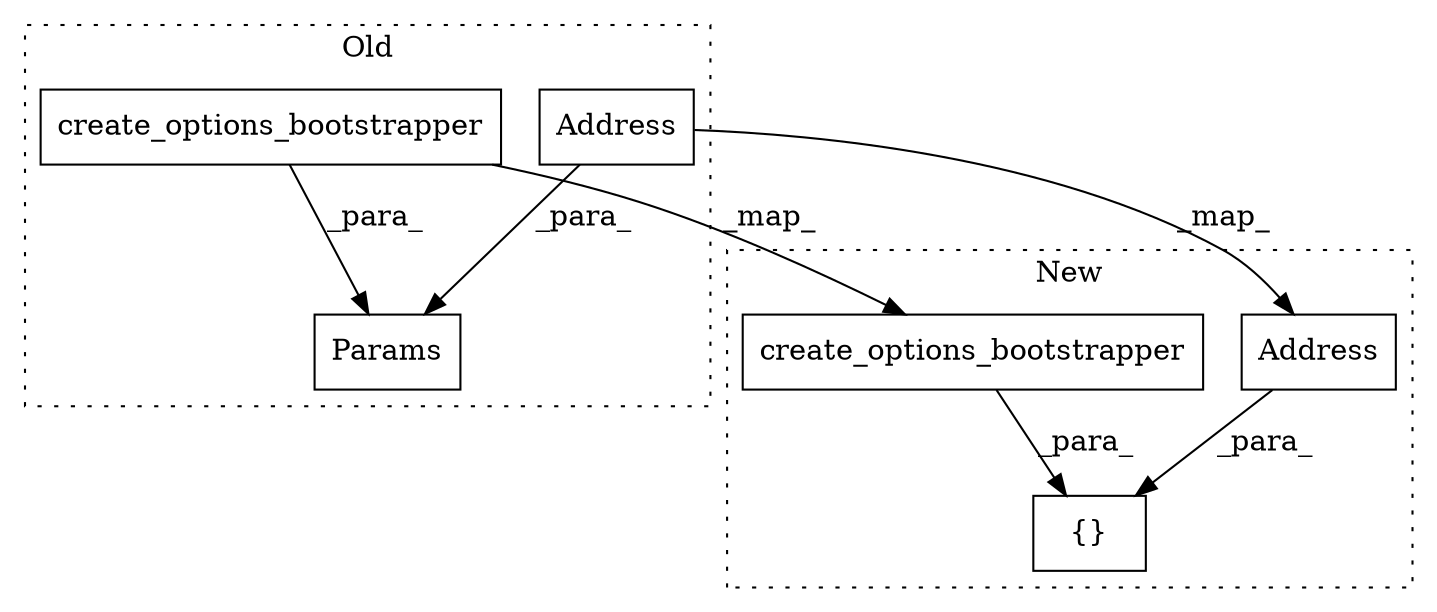 digraph G {
subgraph cluster0 {
1 [label="Params" a="32" s="2586,2660" l="7,1" shape="box"];
3 [label="create_options_bootstrapper" a="32" s="2615,2659" l="28,1" shape="box"];
5 [label="Address" a="32" s="2593,2613" l="8,1" shape="box"];
label = "Old";
style="dotted";
}
subgraph cluster1 {
2 [label="{}" a="4" s="2553,2621" l="1,1" shape="box"];
4 [label="create_options_bootstrapper" a="32" s="2576,2620" l="28,1" shape="box"];
6 [label="Address" a="32" s="2554,2574" l="8,1" shape="box"];
label = "New";
style="dotted";
}
3 -> 4 [label="_map_"];
3 -> 1 [label="_para_"];
4 -> 2 [label="_para_"];
5 -> 1 [label="_para_"];
5 -> 6 [label="_map_"];
6 -> 2 [label="_para_"];
}